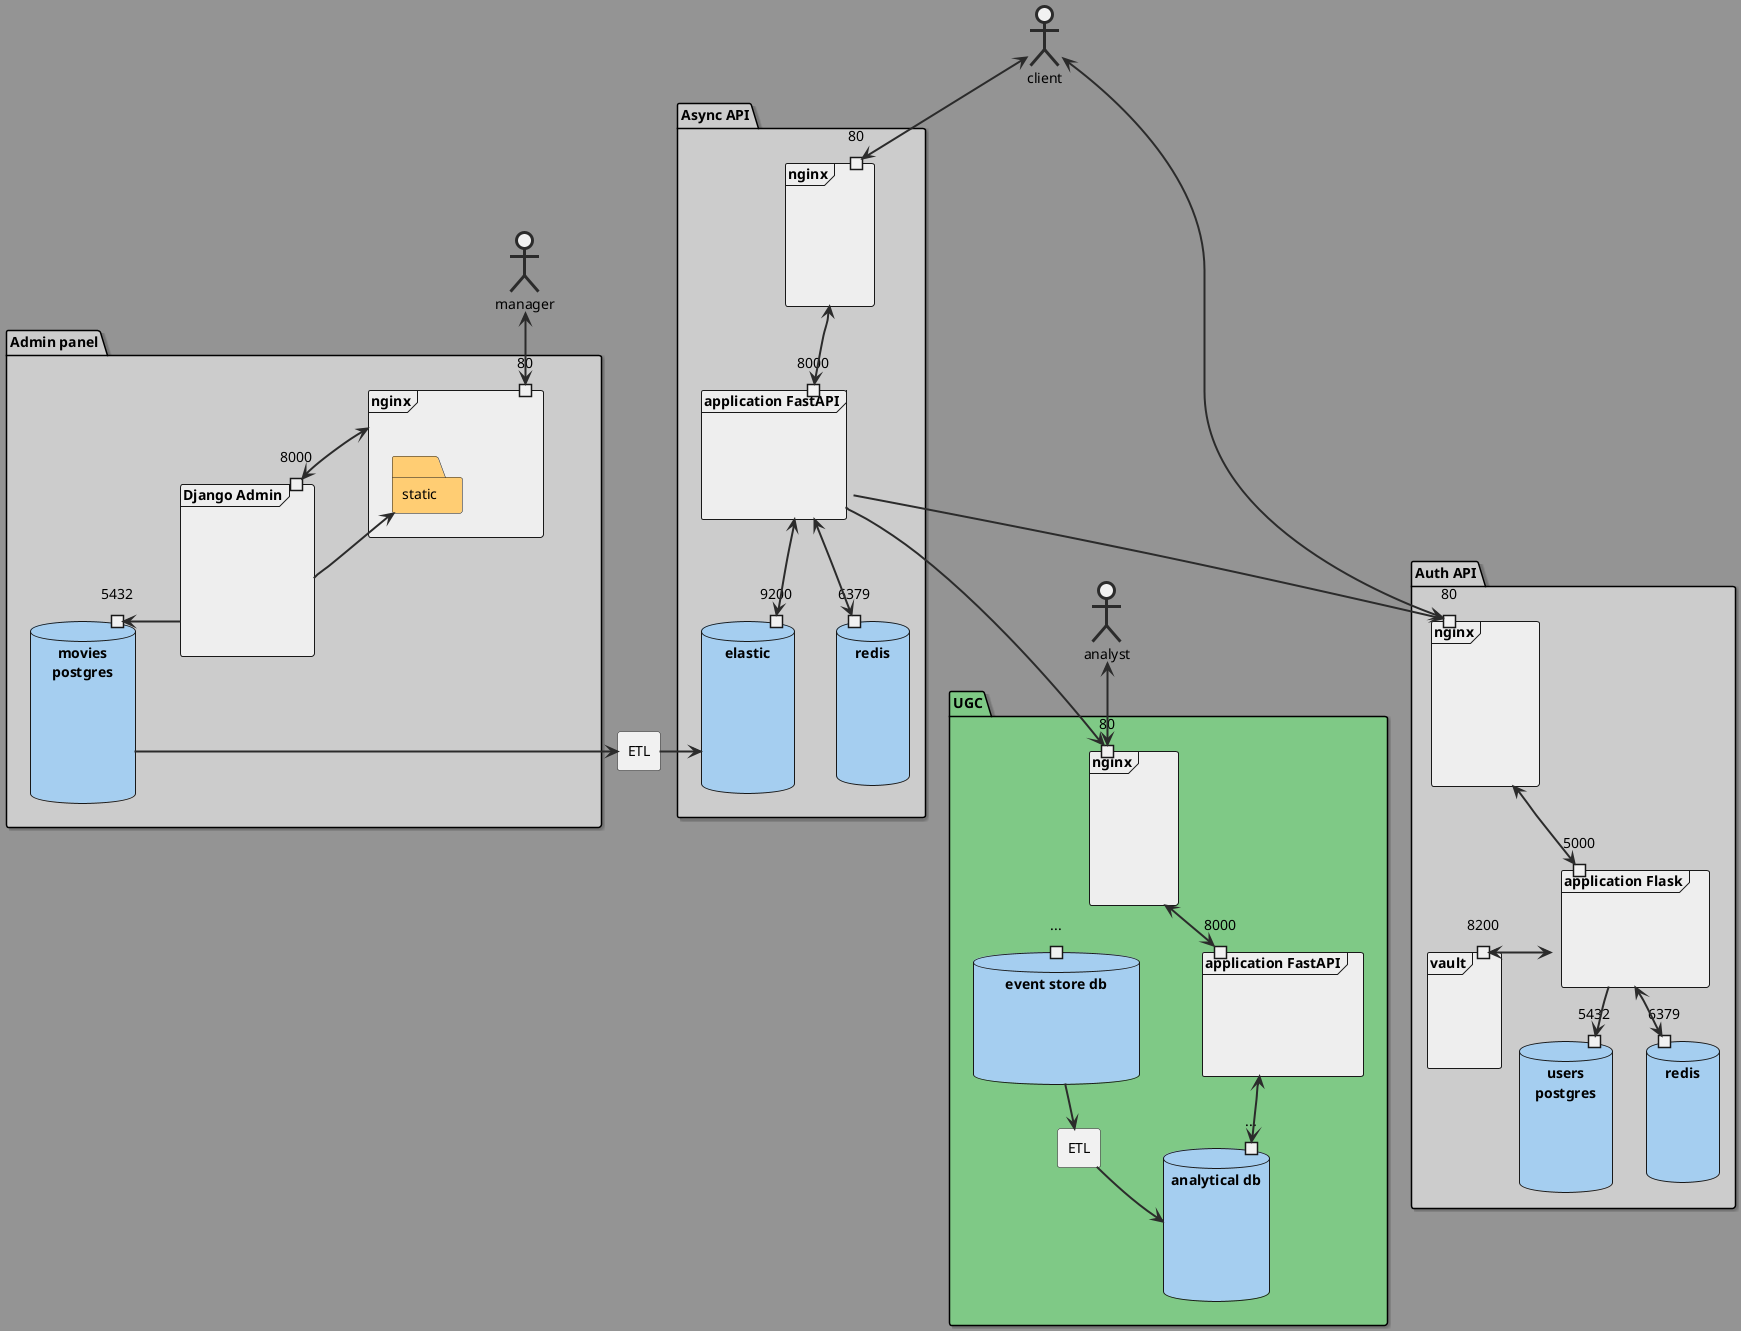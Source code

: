 @startuml
'https://plantuml.com/component-diagram
<style>
    package {
        backgroundcolor #CCC
        Shadowing 1
    }
    document {
        backgroundcolor #949494
    }
    frame {
        backgroundcolor #EEE
    }
    database {
        backgroundcolor #A5CEF0
    }
    actor {
        linethickness 3
        linecolor #2B2B2B
    }
    arrow {
        linethickness 2
        linecolor #2B2B2B
    }
    folder {
        backgroundcolor #FFCD73
    }
</style>

package "Admin panel" {
    frame admin_panel_nginx as "nginx"{
        folder static
        port admin_panel_nginx_port_80 as "80"
    }
    frame admin_panel_django as "Django Admin" {
        port admin_panel_django_port_8000 as "8000"
    }
    database admin_panel_postgres as "movies\npostgres" {
        port admin_panel_postgres_port_5432 as "5432"
    }
}


package "Async API" {
    frame async_api_nginx as "nginx"{
        port async_api_nginx_port_80 as "80"
    }
    frame async_api_fast_api as "application FastAPI" {
        port async_api_fast_api_port_8000 as "8000"
    }
    database async_api_elastic as "elastic" {
        port async_api_elastic_port_9200 as "9200"
    }
    database async_api_redis as "redis" {
        port async_api_redis_port_6379 as "6379"
    }
}


package "Auth API" {
    frame auth_api_nginx as "nginx" {
        port auth_api_nginx_port_80 as "80"
    }
    frame auth_api_flask as "application Flask" {
        port auth_api_flask_port_5000 as "5000"
    }
    database auth_api_postgres as "users\npostgres" {
        port auth_api_postgres_port_5432 as "5432"
    }
    database auth_api_redis as "redis" {
        port auth_api_redis_port_6379 as "6379"
    }
    frame auth_api_vault as "vault" {
        port auth_api_vault_port_8200 as "8200"
    }
}

package "UGC" #7FC986{
    frame ugc_nginx as "nginx" {
        port ugc_nginx_port_80 as "80"
    }
    frame ugc_fast_api as "application FastAPI" {
        port ugc_fast_api_port_8000 as "8000"
    }
    database ugc_analytical_db as "analytical db"{
        port ugc_analytical_db_port as "..."
    }
    database ugc_event_store_db as "event store db" {
        port ugc_event_store_db_port as "..."
    }
    rectangle ugc_etl as "ETL"
}

rectangle admin_panel_etl as "ETL"
actor admin_panel_user as "manager"
actor common_user as "client"
actor ugc_user as "analyst"


admin_panel_user <--> admin_panel_nginx_port_80
admin_panel_nginx <-> admin_panel_django_port_8000
admin_panel_django -left-> admin_panel_postgres_port_5432
admin_panel_django --> static

admin_panel_postgres --right-> admin_panel_etl
admin_panel_etl --right-> async_api_elastic

common_user <--> async_api_nginx_port_80
async_api_nginx <--> async_api_fast_api_port_8000
async_api_fast_api <--> async_api_redis_port_6379
async_api_fast_api <--> async_api_elastic_port_9200


async_api_fast_api --> auth_api_nginx_port_80
auth_api_nginx <--> auth_api_flask_port_5000
auth_api_flask --> auth_api_postgres_port_5432
auth_api_flask <--> auth_api_redis_port_6379
auth_api_flask <-left-> auth_api_vault_port_8200
common_user <--> auth_api_nginx_port_80

async_api_fast_api ---> ugc_nginx_port_80
ugc_user <--> ugc_nginx_port_80
ugc_nginx <--> ugc_fast_api_port_8000
ugc_fast_api <--> ugc_analytical_db_port
ugc_event_store_db --> ugc_etl
ugc_etl --> ugc_analytical_db
@enduml
